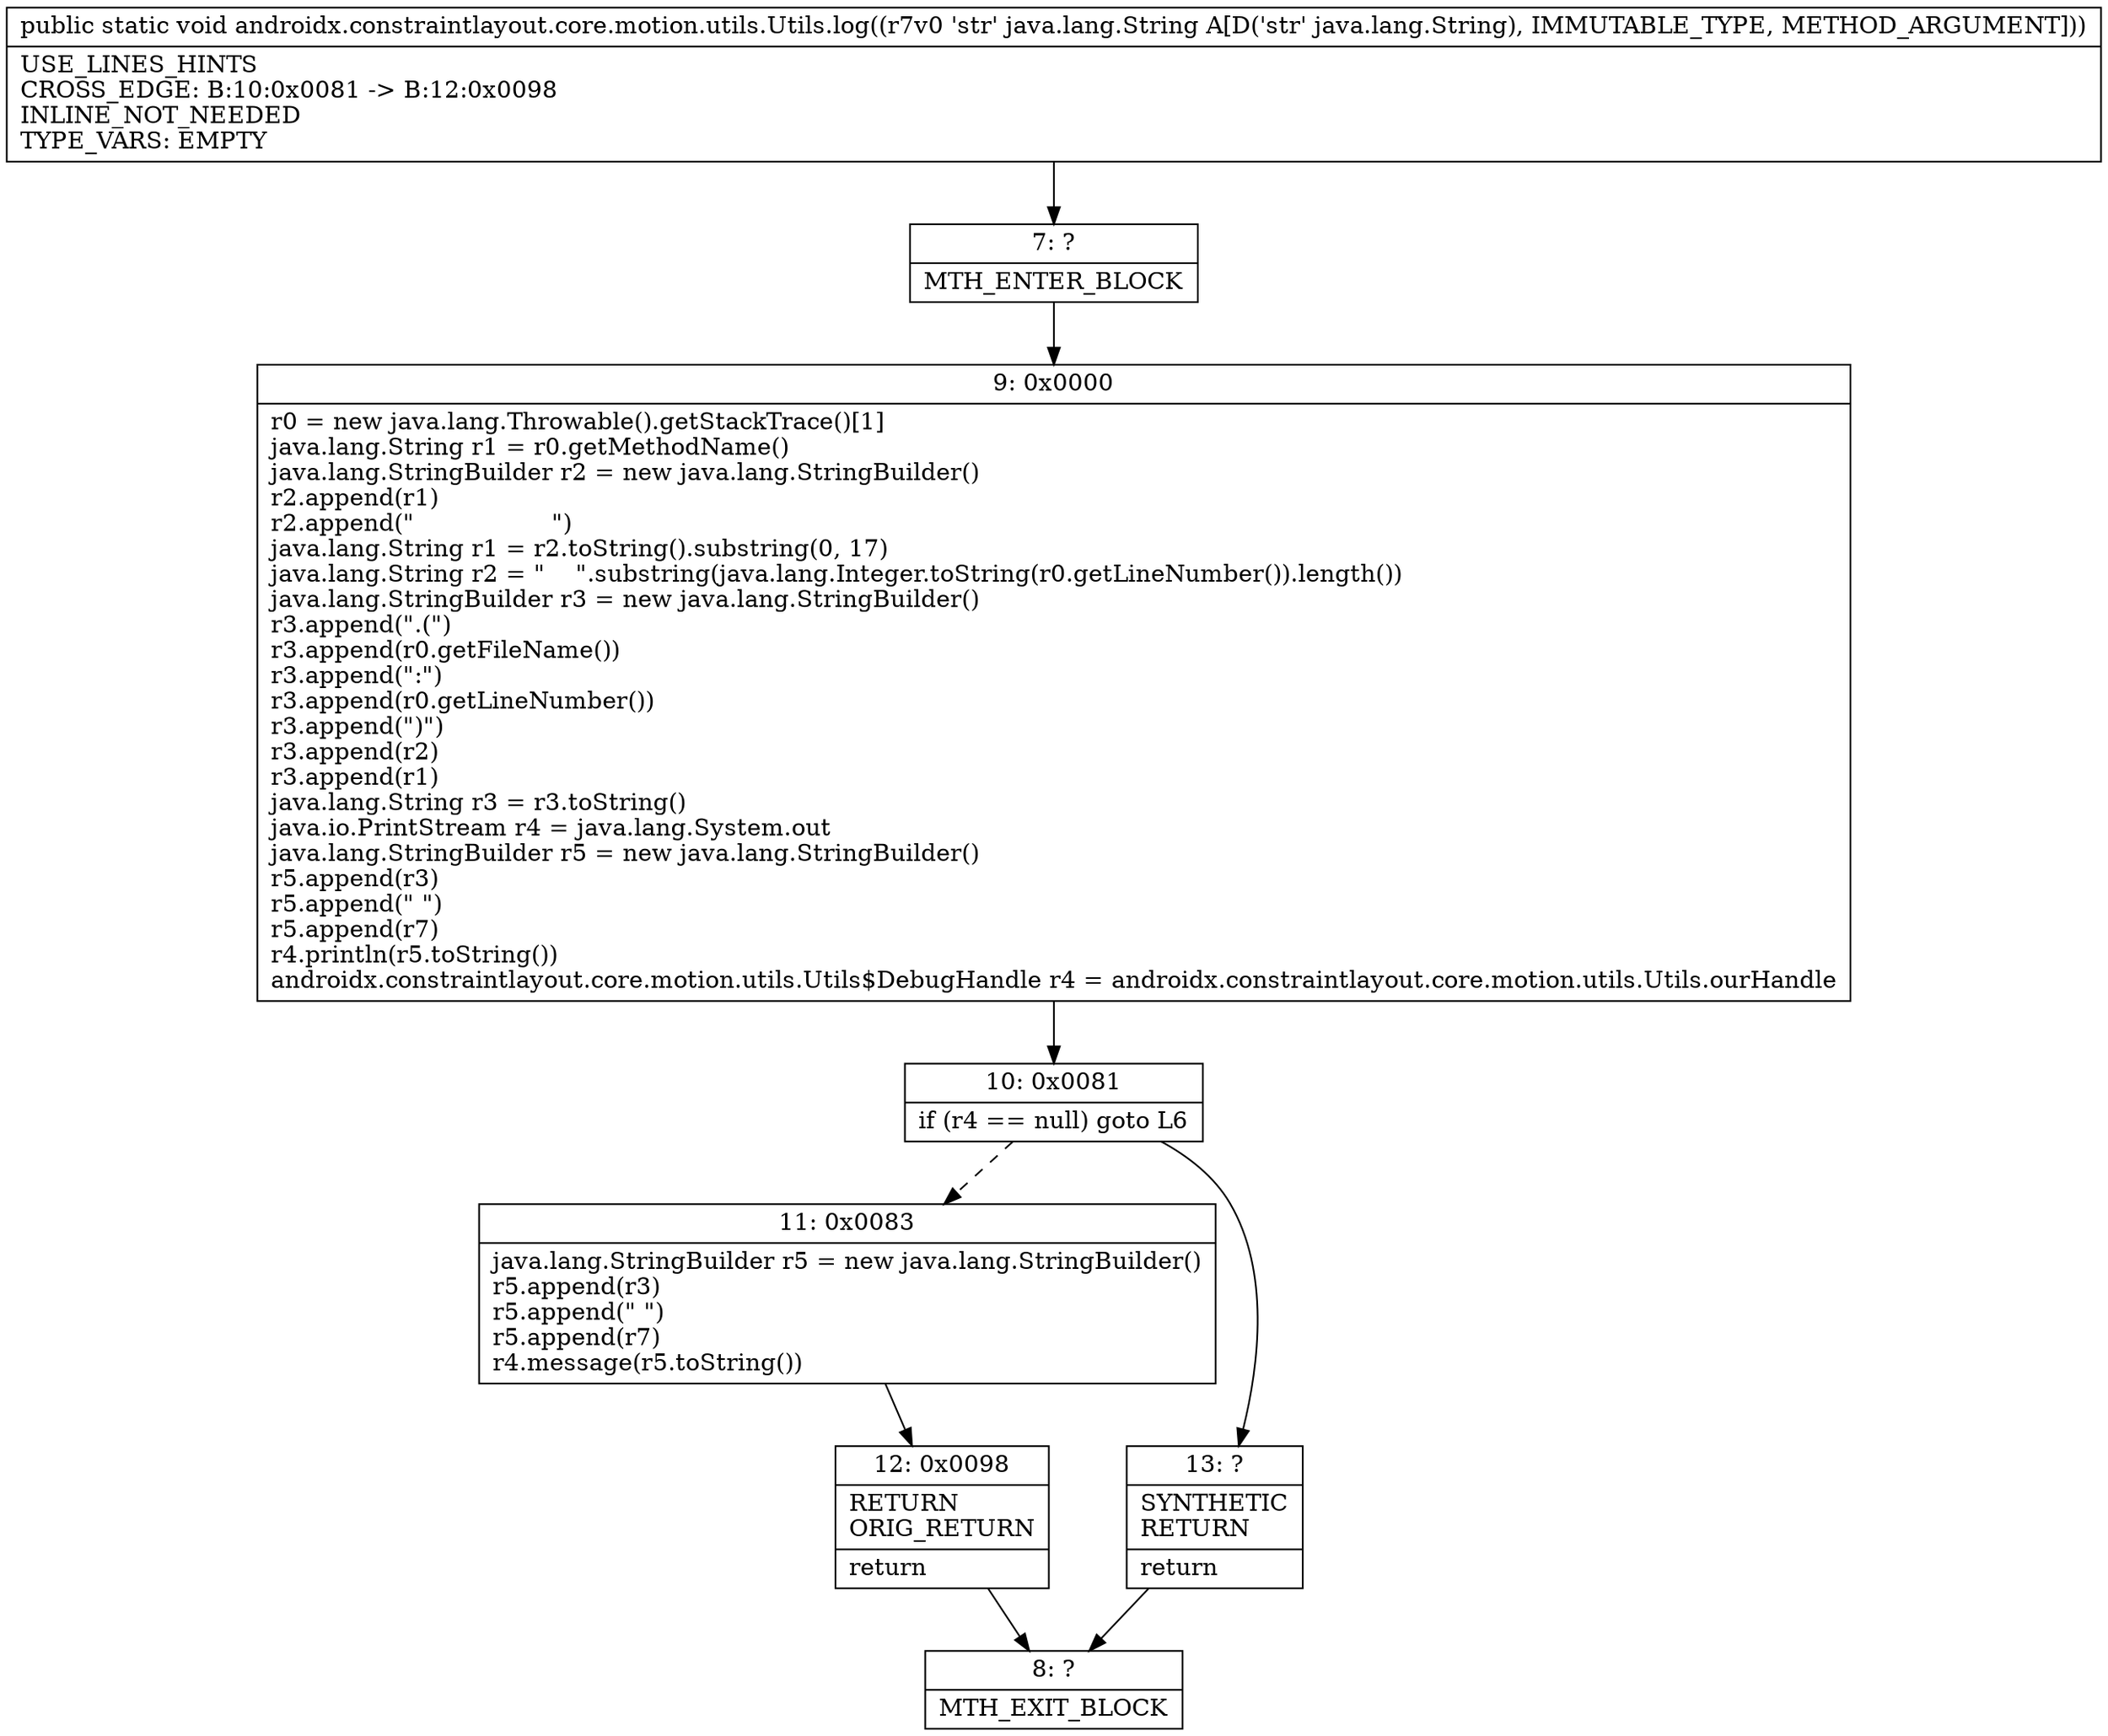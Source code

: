 digraph "CFG forandroidx.constraintlayout.core.motion.utils.Utils.log(Ljava\/lang\/String;)V" {
Node_7 [shape=record,label="{7\:\ ?|MTH_ENTER_BLOCK\l}"];
Node_9 [shape=record,label="{9\:\ 0x0000|r0 = new java.lang.Throwable().getStackTrace()[1]\ljava.lang.String r1 = r0.getMethodName()\ljava.lang.StringBuilder r2 = new java.lang.StringBuilder()\lr2.append(r1)\lr2.append(\"                  \")\ljava.lang.String r1 = r2.toString().substring(0, 17)\ljava.lang.String r2 = \"    \".substring(java.lang.Integer.toString(r0.getLineNumber()).length())\ljava.lang.StringBuilder r3 = new java.lang.StringBuilder()\lr3.append(\".(\")\lr3.append(r0.getFileName())\lr3.append(\":\")\lr3.append(r0.getLineNumber())\lr3.append(\")\")\lr3.append(r2)\lr3.append(r1)\ljava.lang.String r3 = r3.toString()\ljava.io.PrintStream r4 = java.lang.System.out\ljava.lang.StringBuilder r5 = new java.lang.StringBuilder()\lr5.append(r3)\lr5.append(\" \")\lr5.append(r7)\lr4.println(r5.toString())\landroidx.constraintlayout.core.motion.utils.Utils$DebugHandle r4 = androidx.constraintlayout.core.motion.utils.Utils.ourHandle\l}"];
Node_10 [shape=record,label="{10\:\ 0x0081|if (r4 == null) goto L6\l}"];
Node_11 [shape=record,label="{11\:\ 0x0083|java.lang.StringBuilder r5 = new java.lang.StringBuilder()\lr5.append(r3)\lr5.append(\" \")\lr5.append(r7)\lr4.message(r5.toString())\l}"];
Node_12 [shape=record,label="{12\:\ 0x0098|RETURN\lORIG_RETURN\l|return\l}"];
Node_8 [shape=record,label="{8\:\ ?|MTH_EXIT_BLOCK\l}"];
Node_13 [shape=record,label="{13\:\ ?|SYNTHETIC\lRETURN\l|return\l}"];
MethodNode[shape=record,label="{public static void androidx.constraintlayout.core.motion.utils.Utils.log((r7v0 'str' java.lang.String A[D('str' java.lang.String), IMMUTABLE_TYPE, METHOD_ARGUMENT]))  | USE_LINES_HINTS\lCROSS_EDGE: B:10:0x0081 \-\> B:12:0x0098\lINLINE_NOT_NEEDED\lTYPE_VARS: EMPTY\l}"];
MethodNode -> Node_7;Node_7 -> Node_9;
Node_9 -> Node_10;
Node_10 -> Node_11[style=dashed];
Node_10 -> Node_13;
Node_11 -> Node_12;
Node_12 -> Node_8;
Node_13 -> Node_8;
}

